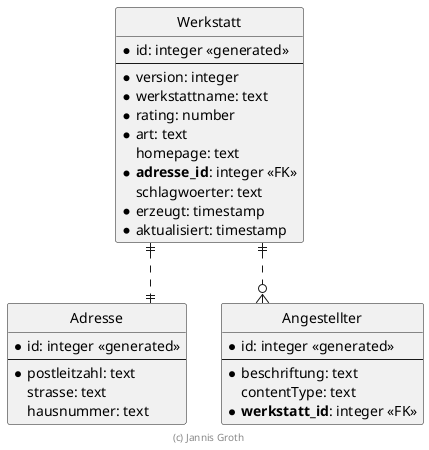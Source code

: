 @startuml ER Diagramm

hide circle
skinparam linetype ortho

entity "Werkstatt" {
  * id: integer <<generated>>
  --
  * version: integer
  * werkstattname: text
  * rating: number
  * art: text
    homepage: text
  * **adresse_id**: integer <<FK>>
    schlagwoerter: text
  * erzeugt: timestamp
  * aktualisiert: timestamp
}

entity "Adresse" {
  * id: integer <<generated>>
  --
  * postleitzahl: text
    strasse: text
    hausnummer: text
}

entity "Angestellter" {
  * id: integer <<generated>>
  --
  * beschriftung: text
    contentType: text
  * **werkstatt_id**: integer <<FK>>
}

Werkstatt ||..|| Adresse
Werkstatt ||..o{ Angestellter

footer (c) Jannis Groth

@enduml
